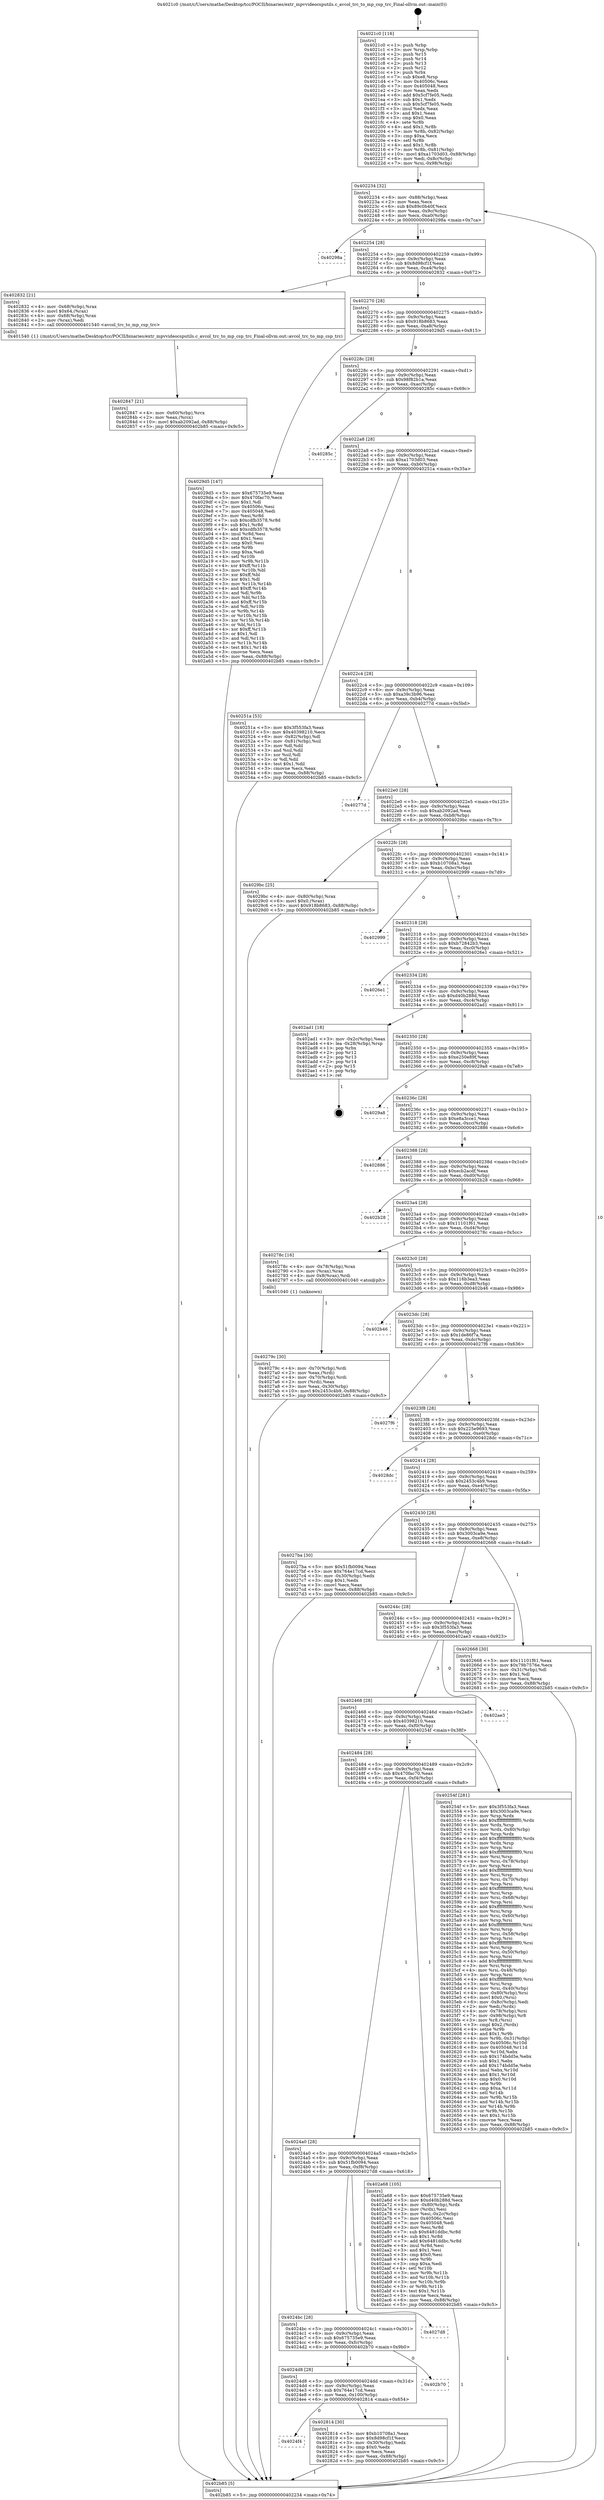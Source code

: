 digraph "0x4021c0" {
  label = "0x4021c0 (/mnt/c/Users/mathe/Desktop/tcc/POCII/binaries/extr_mpvvideocsputils.c_avcol_trc_to_mp_csp_trc_Final-ollvm.out::main(0))"
  labelloc = "t"
  node[shape=record]

  Entry [label="",width=0.3,height=0.3,shape=circle,fillcolor=black,style=filled]
  "0x402234" [label="{
     0x402234 [32]\l
     | [instrs]\l
     &nbsp;&nbsp;0x402234 \<+6\>: mov -0x88(%rbp),%eax\l
     &nbsp;&nbsp;0x40223a \<+2\>: mov %eax,%ecx\l
     &nbsp;&nbsp;0x40223c \<+6\>: sub $0x89c0b40f,%ecx\l
     &nbsp;&nbsp;0x402242 \<+6\>: mov %eax,-0x9c(%rbp)\l
     &nbsp;&nbsp;0x402248 \<+6\>: mov %ecx,-0xa0(%rbp)\l
     &nbsp;&nbsp;0x40224e \<+6\>: je 000000000040298a \<main+0x7ca\>\l
  }"]
  "0x40298a" [label="{
     0x40298a\l
  }", style=dashed]
  "0x402254" [label="{
     0x402254 [28]\l
     | [instrs]\l
     &nbsp;&nbsp;0x402254 \<+5\>: jmp 0000000000402259 \<main+0x99\>\l
     &nbsp;&nbsp;0x402259 \<+6\>: mov -0x9c(%rbp),%eax\l
     &nbsp;&nbsp;0x40225f \<+5\>: sub $0x8d98cf1f,%eax\l
     &nbsp;&nbsp;0x402264 \<+6\>: mov %eax,-0xa4(%rbp)\l
     &nbsp;&nbsp;0x40226a \<+6\>: je 0000000000402832 \<main+0x672\>\l
  }"]
  Exit [label="",width=0.3,height=0.3,shape=circle,fillcolor=black,style=filled,peripheries=2]
  "0x402832" [label="{
     0x402832 [21]\l
     | [instrs]\l
     &nbsp;&nbsp;0x402832 \<+4\>: mov -0x68(%rbp),%rax\l
     &nbsp;&nbsp;0x402836 \<+6\>: movl $0x64,(%rax)\l
     &nbsp;&nbsp;0x40283c \<+4\>: mov -0x68(%rbp),%rax\l
     &nbsp;&nbsp;0x402840 \<+2\>: mov (%rax),%edi\l
     &nbsp;&nbsp;0x402842 \<+5\>: call 0000000000401540 \<avcol_trc_to_mp_csp_trc\>\l
     | [calls]\l
     &nbsp;&nbsp;0x401540 \{1\} (/mnt/c/Users/mathe/Desktop/tcc/POCII/binaries/extr_mpvvideocsputils.c_avcol_trc_to_mp_csp_trc_Final-ollvm.out::avcol_trc_to_mp_csp_trc)\l
  }"]
  "0x402270" [label="{
     0x402270 [28]\l
     | [instrs]\l
     &nbsp;&nbsp;0x402270 \<+5\>: jmp 0000000000402275 \<main+0xb5\>\l
     &nbsp;&nbsp;0x402275 \<+6\>: mov -0x9c(%rbp),%eax\l
     &nbsp;&nbsp;0x40227b \<+5\>: sub $0x918b8683,%eax\l
     &nbsp;&nbsp;0x402280 \<+6\>: mov %eax,-0xa8(%rbp)\l
     &nbsp;&nbsp;0x402286 \<+6\>: je 00000000004029d5 \<main+0x815\>\l
  }"]
  "0x402847" [label="{
     0x402847 [21]\l
     | [instrs]\l
     &nbsp;&nbsp;0x402847 \<+4\>: mov -0x60(%rbp),%rcx\l
     &nbsp;&nbsp;0x40284b \<+2\>: mov %eax,(%rcx)\l
     &nbsp;&nbsp;0x40284d \<+10\>: movl $0xab2092ad,-0x88(%rbp)\l
     &nbsp;&nbsp;0x402857 \<+5\>: jmp 0000000000402b85 \<main+0x9c5\>\l
  }"]
  "0x4029d5" [label="{
     0x4029d5 [147]\l
     | [instrs]\l
     &nbsp;&nbsp;0x4029d5 \<+5\>: mov $0x675735e9,%eax\l
     &nbsp;&nbsp;0x4029da \<+5\>: mov $0x470fac70,%ecx\l
     &nbsp;&nbsp;0x4029df \<+2\>: mov $0x1,%dl\l
     &nbsp;&nbsp;0x4029e1 \<+7\>: mov 0x40506c,%esi\l
     &nbsp;&nbsp;0x4029e8 \<+7\>: mov 0x405048,%edi\l
     &nbsp;&nbsp;0x4029ef \<+3\>: mov %esi,%r8d\l
     &nbsp;&nbsp;0x4029f2 \<+7\>: sub $0xcdfb3578,%r8d\l
     &nbsp;&nbsp;0x4029f9 \<+4\>: sub $0x1,%r8d\l
     &nbsp;&nbsp;0x4029fd \<+7\>: add $0xcdfb3578,%r8d\l
     &nbsp;&nbsp;0x402a04 \<+4\>: imul %r8d,%esi\l
     &nbsp;&nbsp;0x402a08 \<+3\>: and $0x1,%esi\l
     &nbsp;&nbsp;0x402a0b \<+3\>: cmp $0x0,%esi\l
     &nbsp;&nbsp;0x402a0e \<+4\>: sete %r9b\l
     &nbsp;&nbsp;0x402a12 \<+3\>: cmp $0xa,%edi\l
     &nbsp;&nbsp;0x402a15 \<+4\>: setl %r10b\l
     &nbsp;&nbsp;0x402a19 \<+3\>: mov %r9b,%r11b\l
     &nbsp;&nbsp;0x402a1c \<+4\>: xor $0xff,%r11b\l
     &nbsp;&nbsp;0x402a20 \<+3\>: mov %r10b,%bl\l
     &nbsp;&nbsp;0x402a23 \<+3\>: xor $0xff,%bl\l
     &nbsp;&nbsp;0x402a26 \<+3\>: xor $0x1,%dl\l
     &nbsp;&nbsp;0x402a29 \<+3\>: mov %r11b,%r14b\l
     &nbsp;&nbsp;0x402a2c \<+4\>: and $0xff,%r14b\l
     &nbsp;&nbsp;0x402a30 \<+3\>: and %dl,%r9b\l
     &nbsp;&nbsp;0x402a33 \<+3\>: mov %bl,%r15b\l
     &nbsp;&nbsp;0x402a36 \<+4\>: and $0xff,%r15b\l
     &nbsp;&nbsp;0x402a3a \<+3\>: and %dl,%r10b\l
     &nbsp;&nbsp;0x402a3d \<+3\>: or %r9b,%r14b\l
     &nbsp;&nbsp;0x402a40 \<+3\>: or %r10b,%r15b\l
     &nbsp;&nbsp;0x402a43 \<+3\>: xor %r15b,%r14b\l
     &nbsp;&nbsp;0x402a46 \<+3\>: or %bl,%r11b\l
     &nbsp;&nbsp;0x402a49 \<+4\>: xor $0xff,%r11b\l
     &nbsp;&nbsp;0x402a4d \<+3\>: or $0x1,%dl\l
     &nbsp;&nbsp;0x402a50 \<+3\>: and %dl,%r11b\l
     &nbsp;&nbsp;0x402a53 \<+3\>: or %r11b,%r14b\l
     &nbsp;&nbsp;0x402a56 \<+4\>: test $0x1,%r14b\l
     &nbsp;&nbsp;0x402a5a \<+3\>: cmovne %ecx,%eax\l
     &nbsp;&nbsp;0x402a5d \<+6\>: mov %eax,-0x88(%rbp)\l
     &nbsp;&nbsp;0x402a63 \<+5\>: jmp 0000000000402b85 \<main+0x9c5\>\l
  }"]
  "0x40228c" [label="{
     0x40228c [28]\l
     | [instrs]\l
     &nbsp;&nbsp;0x40228c \<+5\>: jmp 0000000000402291 \<main+0xd1\>\l
     &nbsp;&nbsp;0x402291 \<+6\>: mov -0x9c(%rbp),%eax\l
     &nbsp;&nbsp;0x402297 \<+5\>: sub $0x98f82b1a,%eax\l
     &nbsp;&nbsp;0x40229c \<+6\>: mov %eax,-0xac(%rbp)\l
     &nbsp;&nbsp;0x4022a2 \<+6\>: je 000000000040285c \<main+0x69c\>\l
  }"]
  "0x4024f4" [label="{
     0x4024f4\l
  }", style=dashed]
  "0x40285c" [label="{
     0x40285c\l
  }", style=dashed]
  "0x4022a8" [label="{
     0x4022a8 [28]\l
     | [instrs]\l
     &nbsp;&nbsp;0x4022a8 \<+5\>: jmp 00000000004022ad \<main+0xed\>\l
     &nbsp;&nbsp;0x4022ad \<+6\>: mov -0x9c(%rbp),%eax\l
     &nbsp;&nbsp;0x4022b3 \<+5\>: sub $0xa1703d03,%eax\l
     &nbsp;&nbsp;0x4022b8 \<+6\>: mov %eax,-0xb0(%rbp)\l
     &nbsp;&nbsp;0x4022be \<+6\>: je 000000000040251a \<main+0x35a\>\l
  }"]
  "0x402814" [label="{
     0x402814 [30]\l
     | [instrs]\l
     &nbsp;&nbsp;0x402814 \<+5\>: mov $0xb10708a1,%eax\l
     &nbsp;&nbsp;0x402819 \<+5\>: mov $0x8d98cf1f,%ecx\l
     &nbsp;&nbsp;0x40281e \<+3\>: mov -0x30(%rbp),%edx\l
     &nbsp;&nbsp;0x402821 \<+3\>: cmp $0x0,%edx\l
     &nbsp;&nbsp;0x402824 \<+3\>: cmove %ecx,%eax\l
     &nbsp;&nbsp;0x402827 \<+6\>: mov %eax,-0x88(%rbp)\l
     &nbsp;&nbsp;0x40282d \<+5\>: jmp 0000000000402b85 \<main+0x9c5\>\l
  }"]
  "0x40251a" [label="{
     0x40251a [53]\l
     | [instrs]\l
     &nbsp;&nbsp;0x40251a \<+5\>: mov $0x3f553fa3,%eax\l
     &nbsp;&nbsp;0x40251f \<+5\>: mov $0x40398210,%ecx\l
     &nbsp;&nbsp;0x402524 \<+6\>: mov -0x82(%rbp),%dl\l
     &nbsp;&nbsp;0x40252a \<+7\>: mov -0x81(%rbp),%sil\l
     &nbsp;&nbsp;0x402531 \<+3\>: mov %dl,%dil\l
     &nbsp;&nbsp;0x402534 \<+3\>: and %sil,%dil\l
     &nbsp;&nbsp;0x402537 \<+3\>: xor %sil,%dl\l
     &nbsp;&nbsp;0x40253a \<+3\>: or %dl,%dil\l
     &nbsp;&nbsp;0x40253d \<+4\>: test $0x1,%dil\l
     &nbsp;&nbsp;0x402541 \<+3\>: cmovne %ecx,%eax\l
     &nbsp;&nbsp;0x402544 \<+6\>: mov %eax,-0x88(%rbp)\l
     &nbsp;&nbsp;0x40254a \<+5\>: jmp 0000000000402b85 \<main+0x9c5\>\l
  }"]
  "0x4022c4" [label="{
     0x4022c4 [28]\l
     | [instrs]\l
     &nbsp;&nbsp;0x4022c4 \<+5\>: jmp 00000000004022c9 \<main+0x109\>\l
     &nbsp;&nbsp;0x4022c9 \<+6\>: mov -0x9c(%rbp),%eax\l
     &nbsp;&nbsp;0x4022cf \<+5\>: sub $0xa39c3b96,%eax\l
     &nbsp;&nbsp;0x4022d4 \<+6\>: mov %eax,-0xb4(%rbp)\l
     &nbsp;&nbsp;0x4022da \<+6\>: je 000000000040277d \<main+0x5bd\>\l
  }"]
  "0x402b85" [label="{
     0x402b85 [5]\l
     | [instrs]\l
     &nbsp;&nbsp;0x402b85 \<+5\>: jmp 0000000000402234 \<main+0x74\>\l
  }"]
  "0x4021c0" [label="{
     0x4021c0 [116]\l
     | [instrs]\l
     &nbsp;&nbsp;0x4021c0 \<+1\>: push %rbp\l
     &nbsp;&nbsp;0x4021c1 \<+3\>: mov %rsp,%rbp\l
     &nbsp;&nbsp;0x4021c4 \<+2\>: push %r15\l
     &nbsp;&nbsp;0x4021c6 \<+2\>: push %r14\l
     &nbsp;&nbsp;0x4021c8 \<+2\>: push %r13\l
     &nbsp;&nbsp;0x4021ca \<+2\>: push %r12\l
     &nbsp;&nbsp;0x4021cc \<+1\>: push %rbx\l
     &nbsp;&nbsp;0x4021cd \<+7\>: sub $0xe8,%rsp\l
     &nbsp;&nbsp;0x4021d4 \<+7\>: mov 0x40506c,%eax\l
     &nbsp;&nbsp;0x4021db \<+7\>: mov 0x405048,%ecx\l
     &nbsp;&nbsp;0x4021e2 \<+2\>: mov %eax,%edx\l
     &nbsp;&nbsp;0x4021e4 \<+6\>: add $0x5cf7fe05,%edx\l
     &nbsp;&nbsp;0x4021ea \<+3\>: sub $0x1,%edx\l
     &nbsp;&nbsp;0x4021ed \<+6\>: sub $0x5cf7fe05,%edx\l
     &nbsp;&nbsp;0x4021f3 \<+3\>: imul %edx,%eax\l
     &nbsp;&nbsp;0x4021f6 \<+3\>: and $0x1,%eax\l
     &nbsp;&nbsp;0x4021f9 \<+3\>: cmp $0x0,%eax\l
     &nbsp;&nbsp;0x4021fc \<+4\>: sete %r8b\l
     &nbsp;&nbsp;0x402200 \<+4\>: and $0x1,%r8b\l
     &nbsp;&nbsp;0x402204 \<+7\>: mov %r8b,-0x82(%rbp)\l
     &nbsp;&nbsp;0x40220b \<+3\>: cmp $0xa,%ecx\l
     &nbsp;&nbsp;0x40220e \<+4\>: setl %r8b\l
     &nbsp;&nbsp;0x402212 \<+4\>: and $0x1,%r8b\l
     &nbsp;&nbsp;0x402216 \<+7\>: mov %r8b,-0x81(%rbp)\l
     &nbsp;&nbsp;0x40221d \<+10\>: movl $0xa1703d03,-0x88(%rbp)\l
     &nbsp;&nbsp;0x402227 \<+6\>: mov %edi,-0x8c(%rbp)\l
     &nbsp;&nbsp;0x40222d \<+7\>: mov %rsi,-0x98(%rbp)\l
  }"]
  "0x4024d8" [label="{
     0x4024d8 [28]\l
     | [instrs]\l
     &nbsp;&nbsp;0x4024d8 \<+5\>: jmp 00000000004024dd \<main+0x31d\>\l
     &nbsp;&nbsp;0x4024dd \<+6\>: mov -0x9c(%rbp),%eax\l
     &nbsp;&nbsp;0x4024e3 \<+5\>: sub $0x764e17cd,%eax\l
     &nbsp;&nbsp;0x4024e8 \<+6\>: mov %eax,-0x100(%rbp)\l
     &nbsp;&nbsp;0x4024ee \<+6\>: je 0000000000402814 \<main+0x654\>\l
  }"]
  "0x40277d" [label="{
     0x40277d\l
  }", style=dashed]
  "0x4022e0" [label="{
     0x4022e0 [28]\l
     | [instrs]\l
     &nbsp;&nbsp;0x4022e0 \<+5\>: jmp 00000000004022e5 \<main+0x125\>\l
     &nbsp;&nbsp;0x4022e5 \<+6\>: mov -0x9c(%rbp),%eax\l
     &nbsp;&nbsp;0x4022eb \<+5\>: sub $0xab2092ad,%eax\l
     &nbsp;&nbsp;0x4022f0 \<+6\>: mov %eax,-0xb8(%rbp)\l
     &nbsp;&nbsp;0x4022f6 \<+6\>: je 00000000004029bc \<main+0x7fc\>\l
  }"]
  "0x402b70" [label="{
     0x402b70\l
  }", style=dashed]
  "0x4029bc" [label="{
     0x4029bc [25]\l
     | [instrs]\l
     &nbsp;&nbsp;0x4029bc \<+4\>: mov -0x80(%rbp),%rax\l
     &nbsp;&nbsp;0x4029c0 \<+6\>: movl $0x0,(%rax)\l
     &nbsp;&nbsp;0x4029c6 \<+10\>: movl $0x918b8683,-0x88(%rbp)\l
     &nbsp;&nbsp;0x4029d0 \<+5\>: jmp 0000000000402b85 \<main+0x9c5\>\l
  }"]
  "0x4022fc" [label="{
     0x4022fc [28]\l
     | [instrs]\l
     &nbsp;&nbsp;0x4022fc \<+5\>: jmp 0000000000402301 \<main+0x141\>\l
     &nbsp;&nbsp;0x402301 \<+6\>: mov -0x9c(%rbp),%eax\l
     &nbsp;&nbsp;0x402307 \<+5\>: sub $0xb10708a1,%eax\l
     &nbsp;&nbsp;0x40230c \<+6\>: mov %eax,-0xbc(%rbp)\l
     &nbsp;&nbsp;0x402312 \<+6\>: je 0000000000402999 \<main+0x7d9\>\l
  }"]
  "0x4024bc" [label="{
     0x4024bc [28]\l
     | [instrs]\l
     &nbsp;&nbsp;0x4024bc \<+5\>: jmp 00000000004024c1 \<main+0x301\>\l
     &nbsp;&nbsp;0x4024c1 \<+6\>: mov -0x9c(%rbp),%eax\l
     &nbsp;&nbsp;0x4024c7 \<+5\>: sub $0x675735e9,%eax\l
     &nbsp;&nbsp;0x4024cc \<+6\>: mov %eax,-0xfc(%rbp)\l
     &nbsp;&nbsp;0x4024d2 \<+6\>: je 0000000000402b70 \<main+0x9b0\>\l
  }"]
  "0x402999" [label="{
     0x402999\l
  }", style=dashed]
  "0x402318" [label="{
     0x402318 [28]\l
     | [instrs]\l
     &nbsp;&nbsp;0x402318 \<+5\>: jmp 000000000040231d \<main+0x15d\>\l
     &nbsp;&nbsp;0x40231d \<+6\>: mov -0x9c(%rbp),%eax\l
     &nbsp;&nbsp;0x402323 \<+5\>: sub $0xb72842b3,%eax\l
     &nbsp;&nbsp;0x402328 \<+6\>: mov %eax,-0xc0(%rbp)\l
     &nbsp;&nbsp;0x40232e \<+6\>: je 00000000004026e1 \<main+0x521\>\l
  }"]
  "0x4027d8" [label="{
     0x4027d8\l
  }", style=dashed]
  "0x4026e1" [label="{
     0x4026e1\l
  }", style=dashed]
  "0x402334" [label="{
     0x402334 [28]\l
     | [instrs]\l
     &nbsp;&nbsp;0x402334 \<+5\>: jmp 0000000000402339 \<main+0x179\>\l
     &nbsp;&nbsp;0x402339 \<+6\>: mov -0x9c(%rbp),%eax\l
     &nbsp;&nbsp;0x40233f \<+5\>: sub $0xd40b288d,%eax\l
     &nbsp;&nbsp;0x402344 \<+6\>: mov %eax,-0xc4(%rbp)\l
     &nbsp;&nbsp;0x40234a \<+6\>: je 0000000000402ad1 \<main+0x911\>\l
  }"]
  "0x4024a0" [label="{
     0x4024a0 [28]\l
     | [instrs]\l
     &nbsp;&nbsp;0x4024a0 \<+5\>: jmp 00000000004024a5 \<main+0x2e5\>\l
     &nbsp;&nbsp;0x4024a5 \<+6\>: mov -0x9c(%rbp),%eax\l
     &nbsp;&nbsp;0x4024ab \<+5\>: sub $0x51fb0094,%eax\l
     &nbsp;&nbsp;0x4024b0 \<+6\>: mov %eax,-0xf8(%rbp)\l
     &nbsp;&nbsp;0x4024b6 \<+6\>: je 00000000004027d8 \<main+0x618\>\l
  }"]
  "0x402ad1" [label="{
     0x402ad1 [18]\l
     | [instrs]\l
     &nbsp;&nbsp;0x402ad1 \<+3\>: mov -0x2c(%rbp),%eax\l
     &nbsp;&nbsp;0x402ad4 \<+4\>: lea -0x28(%rbp),%rsp\l
     &nbsp;&nbsp;0x402ad8 \<+1\>: pop %rbx\l
     &nbsp;&nbsp;0x402ad9 \<+2\>: pop %r12\l
     &nbsp;&nbsp;0x402adb \<+2\>: pop %r13\l
     &nbsp;&nbsp;0x402add \<+2\>: pop %r14\l
     &nbsp;&nbsp;0x402adf \<+2\>: pop %r15\l
     &nbsp;&nbsp;0x402ae1 \<+1\>: pop %rbp\l
     &nbsp;&nbsp;0x402ae2 \<+1\>: ret\l
  }"]
  "0x402350" [label="{
     0x402350 [28]\l
     | [instrs]\l
     &nbsp;&nbsp;0x402350 \<+5\>: jmp 0000000000402355 \<main+0x195\>\l
     &nbsp;&nbsp;0x402355 \<+6\>: mov -0x9c(%rbp),%eax\l
     &nbsp;&nbsp;0x40235b \<+5\>: sub $0xe250e89f,%eax\l
     &nbsp;&nbsp;0x402360 \<+6\>: mov %eax,-0xc8(%rbp)\l
     &nbsp;&nbsp;0x402366 \<+6\>: je 00000000004029a8 \<main+0x7e8\>\l
  }"]
  "0x402a68" [label="{
     0x402a68 [105]\l
     | [instrs]\l
     &nbsp;&nbsp;0x402a68 \<+5\>: mov $0x675735e9,%eax\l
     &nbsp;&nbsp;0x402a6d \<+5\>: mov $0xd40b288d,%ecx\l
     &nbsp;&nbsp;0x402a72 \<+4\>: mov -0x80(%rbp),%rdx\l
     &nbsp;&nbsp;0x402a76 \<+2\>: mov (%rdx),%esi\l
     &nbsp;&nbsp;0x402a78 \<+3\>: mov %esi,-0x2c(%rbp)\l
     &nbsp;&nbsp;0x402a7b \<+7\>: mov 0x40506c,%esi\l
     &nbsp;&nbsp;0x402a82 \<+7\>: mov 0x405048,%edi\l
     &nbsp;&nbsp;0x402a89 \<+3\>: mov %esi,%r8d\l
     &nbsp;&nbsp;0x402a8c \<+7\>: sub $0x6481ddbc,%r8d\l
     &nbsp;&nbsp;0x402a93 \<+4\>: sub $0x1,%r8d\l
     &nbsp;&nbsp;0x402a97 \<+7\>: add $0x6481ddbc,%r8d\l
     &nbsp;&nbsp;0x402a9e \<+4\>: imul %r8d,%esi\l
     &nbsp;&nbsp;0x402aa2 \<+3\>: and $0x1,%esi\l
     &nbsp;&nbsp;0x402aa5 \<+3\>: cmp $0x0,%esi\l
     &nbsp;&nbsp;0x402aa8 \<+4\>: sete %r9b\l
     &nbsp;&nbsp;0x402aac \<+3\>: cmp $0xa,%edi\l
     &nbsp;&nbsp;0x402aaf \<+4\>: setl %r10b\l
     &nbsp;&nbsp;0x402ab3 \<+3\>: mov %r9b,%r11b\l
     &nbsp;&nbsp;0x402ab6 \<+3\>: and %r10b,%r11b\l
     &nbsp;&nbsp;0x402ab9 \<+3\>: xor %r10b,%r9b\l
     &nbsp;&nbsp;0x402abc \<+3\>: or %r9b,%r11b\l
     &nbsp;&nbsp;0x402abf \<+4\>: test $0x1,%r11b\l
     &nbsp;&nbsp;0x402ac3 \<+3\>: cmovne %ecx,%eax\l
     &nbsp;&nbsp;0x402ac6 \<+6\>: mov %eax,-0x88(%rbp)\l
     &nbsp;&nbsp;0x402acc \<+5\>: jmp 0000000000402b85 \<main+0x9c5\>\l
  }"]
  "0x4029a8" [label="{
     0x4029a8\l
  }", style=dashed]
  "0x40236c" [label="{
     0x40236c [28]\l
     | [instrs]\l
     &nbsp;&nbsp;0x40236c \<+5\>: jmp 0000000000402371 \<main+0x1b1\>\l
     &nbsp;&nbsp;0x402371 \<+6\>: mov -0x9c(%rbp),%eax\l
     &nbsp;&nbsp;0x402377 \<+5\>: sub $0xe8a3cce1,%eax\l
     &nbsp;&nbsp;0x40237c \<+6\>: mov %eax,-0xcc(%rbp)\l
     &nbsp;&nbsp;0x402382 \<+6\>: je 0000000000402886 \<main+0x6c6\>\l
  }"]
  "0x40279c" [label="{
     0x40279c [30]\l
     | [instrs]\l
     &nbsp;&nbsp;0x40279c \<+4\>: mov -0x70(%rbp),%rdi\l
     &nbsp;&nbsp;0x4027a0 \<+2\>: mov %eax,(%rdi)\l
     &nbsp;&nbsp;0x4027a2 \<+4\>: mov -0x70(%rbp),%rdi\l
     &nbsp;&nbsp;0x4027a6 \<+2\>: mov (%rdi),%eax\l
     &nbsp;&nbsp;0x4027a8 \<+3\>: mov %eax,-0x30(%rbp)\l
     &nbsp;&nbsp;0x4027ab \<+10\>: movl $0x2453c4b9,-0x88(%rbp)\l
     &nbsp;&nbsp;0x4027b5 \<+5\>: jmp 0000000000402b85 \<main+0x9c5\>\l
  }"]
  "0x402886" [label="{
     0x402886\l
  }", style=dashed]
  "0x402388" [label="{
     0x402388 [28]\l
     | [instrs]\l
     &nbsp;&nbsp;0x402388 \<+5\>: jmp 000000000040238d \<main+0x1cd\>\l
     &nbsp;&nbsp;0x40238d \<+6\>: mov -0x9c(%rbp),%eax\l
     &nbsp;&nbsp;0x402393 \<+5\>: sub $0xecb2acdf,%eax\l
     &nbsp;&nbsp;0x402398 \<+6\>: mov %eax,-0xd0(%rbp)\l
     &nbsp;&nbsp;0x40239e \<+6\>: je 0000000000402b28 \<main+0x968\>\l
  }"]
  "0x402484" [label="{
     0x402484 [28]\l
     | [instrs]\l
     &nbsp;&nbsp;0x402484 \<+5\>: jmp 0000000000402489 \<main+0x2c9\>\l
     &nbsp;&nbsp;0x402489 \<+6\>: mov -0x9c(%rbp),%eax\l
     &nbsp;&nbsp;0x40248f \<+5\>: sub $0x470fac70,%eax\l
     &nbsp;&nbsp;0x402494 \<+6\>: mov %eax,-0xf4(%rbp)\l
     &nbsp;&nbsp;0x40249a \<+6\>: je 0000000000402a68 \<main+0x8a8\>\l
  }"]
  "0x402b28" [label="{
     0x402b28\l
  }", style=dashed]
  "0x4023a4" [label="{
     0x4023a4 [28]\l
     | [instrs]\l
     &nbsp;&nbsp;0x4023a4 \<+5\>: jmp 00000000004023a9 \<main+0x1e9\>\l
     &nbsp;&nbsp;0x4023a9 \<+6\>: mov -0x9c(%rbp),%eax\l
     &nbsp;&nbsp;0x4023af \<+5\>: sub $0x11101f61,%eax\l
     &nbsp;&nbsp;0x4023b4 \<+6\>: mov %eax,-0xd4(%rbp)\l
     &nbsp;&nbsp;0x4023ba \<+6\>: je 000000000040278c \<main+0x5cc\>\l
  }"]
  "0x40254f" [label="{
     0x40254f [281]\l
     | [instrs]\l
     &nbsp;&nbsp;0x40254f \<+5\>: mov $0x3f553fa3,%eax\l
     &nbsp;&nbsp;0x402554 \<+5\>: mov $0x3003ca9e,%ecx\l
     &nbsp;&nbsp;0x402559 \<+3\>: mov %rsp,%rdx\l
     &nbsp;&nbsp;0x40255c \<+4\>: add $0xfffffffffffffff0,%rdx\l
     &nbsp;&nbsp;0x402560 \<+3\>: mov %rdx,%rsp\l
     &nbsp;&nbsp;0x402563 \<+4\>: mov %rdx,-0x80(%rbp)\l
     &nbsp;&nbsp;0x402567 \<+3\>: mov %rsp,%rdx\l
     &nbsp;&nbsp;0x40256a \<+4\>: add $0xfffffffffffffff0,%rdx\l
     &nbsp;&nbsp;0x40256e \<+3\>: mov %rdx,%rsp\l
     &nbsp;&nbsp;0x402571 \<+3\>: mov %rsp,%rsi\l
     &nbsp;&nbsp;0x402574 \<+4\>: add $0xfffffffffffffff0,%rsi\l
     &nbsp;&nbsp;0x402578 \<+3\>: mov %rsi,%rsp\l
     &nbsp;&nbsp;0x40257b \<+4\>: mov %rsi,-0x78(%rbp)\l
     &nbsp;&nbsp;0x40257f \<+3\>: mov %rsp,%rsi\l
     &nbsp;&nbsp;0x402582 \<+4\>: add $0xfffffffffffffff0,%rsi\l
     &nbsp;&nbsp;0x402586 \<+3\>: mov %rsi,%rsp\l
     &nbsp;&nbsp;0x402589 \<+4\>: mov %rsi,-0x70(%rbp)\l
     &nbsp;&nbsp;0x40258d \<+3\>: mov %rsp,%rsi\l
     &nbsp;&nbsp;0x402590 \<+4\>: add $0xfffffffffffffff0,%rsi\l
     &nbsp;&nbsp;0x402594 \<+3\>: mov %rsi,%rsp\l
     &nbsp;&nbsp;0x402597 \<+4\>: mov %rsi,-0x68(%rbp)\l
     &nbsp;&nbsp;0x40259b \<+3\>: mov %rsp,%rsi\l
     &nbsp;&nbsp;0x40259e \<+4\>: add $0xfffffffffffffff0,%rsi\l
     &nbsp;&nbsp;0x4025a2 \<+3\>: mov %rsi,%rsp\l
     &nbsp;&nbsp;0x4025a5 \<+4\>: mov %rsi,-0x60(%rbp)\l
     &nbsp;&nbsp;0x4025a9 \<+3\>: mov %rsp,%rsi\l
     &nbsp;&nbsp;0x4025ac \<+4\>: add $0xfffffffffffffff0,%rsi\l
     &nbsp;&nbsp;0x4025b0 \<+3\>: mov %rsi,%rsp\l
     &nbsp;&nbsp;0x4025b3 \<+4\>: mov %rsi,-0x58(%rbp)\l
     &nbsp;&nbsp;0x4025b7 \<+3\>: mov %rsp,%rsi\l
     &nbsp;&nbsp;0x4025ba \<+4\>: add $0xfffffffffffffff0,%rsi\l
     &nbsp;&nbsp;0x4025be \<+3\>: mov %rsi,%rsp\l
     &nbsp;&nbsp;0x4025c1 \<+4\>: mov %rsi,-0x50(%rbp)\l
     &nbsp;&nbsp;0x4025c5 \<+3\>: mov %rsp,%rsi\l
     &nbsp;&nbsp;0x4025c8 \<+4\>: add $0xfffffffffffffff0,%rsi\l
     &nbsp;&nbsp;0x4025cc \<+3\>: mov %rsi,%rsp\l
     &nbsp;&nbsp;0x4025cf \<+4\>: mov %rsi,-0x48(%rbp)\l
     &nbsp;&nbsp;0x4025d3 \<+3\>: mov %rsp,%rsi\l
     &nbsp;&nbsp;0x4025d6 \<+4\>: add $0xfffffffffffffff0,%rsi\l
     &nbsp;&nbsp;0x4025da \<+3\>: mov %rsi,%rsp\l
     &nbsp;&nbsp;0x4025dd \<+4\>: mov %rsi,-0x40(%rbp)\l
     &nbsp;&nbsp;0x4025e1 \<+4\>: mov -0x80(%rbp),%rsi\l
     &nbsp;&nbsp;0x4025e5 \<+6\>: movl $0x0,(%rsi)\l
     &nbsp;&nbsp;0x4025eb \<+6\>: mov -0x8c(%rbp),%edi\l
     &nbsp;&nbsp;0x4025f1 \<+2\>: mov %edi,(%rdx)\l
     &nbsp;&nbsp;0x4025f3 \<+4\>: mov -0x78(%rbp),%rsi\l
     &nbsp;&nbsp;0x4025f7 \<+7\>: mov -0x98(%rbp),%r8\l
     &nbsp;&nbsp;0x4025fe \<+3\>: mov %r8,(%rsi)\l
     &nbsp;&nbsp;0x402601 \<+3\>: cmpl $0x2,(%rdx)\l
     &nbsp;&nbsp;0x402604 \<+4\>: setne %r9b\l
     &nbsp;&nbsp;0x402608 \<+4\>: and $0x1,%r9b\l
     &nbsp;&nbsp;0x40260c \<+4\>: mov %r9b,-0x31(%rbp)\l
     &nbsp;&nbsp;0x402610 \<+8\>: mov 0x40506c,%r10d\l
     &nbsp;&nbsp;0x402618 \<+8\>: mov 0x405048,%r11d\l
     &nbsp;&nbsp;0x402620 \<+3\>: mov %r10d,%ebx\l
     &nbsp;&nbsp;0x402623 \<+6\>: sub $0x174bdd5e,%ebx\l
     &nbsp;&nbsp;0x402629 \<+3\>: sub $0x1,%ebx\l
     &nbsp;&nbsp;0x40262c \<+6\>: add $0x174bdd5e,%ebx\l
     &nbsp;&nbsp;0x402632 \<+4\>: imul %ebx,%r10d\l
     &nbsp;&nbsp;0x402636 \<+4\>: and $0x1,%r10d\l
     &nbsp;&nbsp;0x40263a \<+4\>: cmp $0x0,%r10d\l
     &nbsp;&nbsp;0x40263e \<+4\>: sete %r9b\l
     &nbsp;&nbsp;0x402642 \<+4\>: cmp $0xa,%r11d\l
     &nbsp;&nbsp;0x402646 \<+4\>: setl %r14b\l
     &nbsp;&nbsp;0x40264a \<+3\>: mov %r9b,%r15b\l
     &nbsp;&nbsp;0x40264d \<+3\>: and %r14b,%r15b\l
     &nbsp;&nbsp;0x402650 \<+3\>: xor %r14b,%r9b\l
     &nbsp;&nbsp;0x402653 \<+3\>: or %r9b,%r15b\l
     &nbsp;&nbsp;0x402656 \<+4\>: test $0x1,%r15b\l
     &nbsp;&nbsp;0x40265a \<+3\>: cmovne %ecx,%eax\l
     &nbsp;&nbsp;0x40265d \<+6\>: mov %eax,-0x88(%rbp)\l
     &nbsp;&nbsp;0x402663 \<+5\>: jmp 0000000000402b85 \<main+0x9c5\>\l
  }"]
  "0x40278c" [label="{
     0x40278c [16]\l
     | [instrs]\l
     &nbsp;&nbsp;0x40278c \<+4\>: mov -0x78(%rbp),%rax\l
     &nbsp;&nbsp;0x402790 \<+3\>: mov (%rax),%rax\l
     &nbsp;&nbsp;0x402793 \<+4\>: mov 0x8(%rax),%rdi\l
     &nbsp;&nbsp;0x402797 \<+5\>: call 0000000000401040 \<atoi@plt\>\l
     | [calls]\l
     &nbsp;&nbsp;0x401040 \{1\} (unknown)\l
  }"]
  "0x4023c0" [label="{
     0x4023c0 [28]\l
     | [instrs]\l
     &nbsp;&nbsp;0x4023c0 \<+5\>: jmp 00000000004023c5 \<main+0x205\>\l
     &nbsp;&nbsp;0x4023c5 \<+6\>: mov -0x9c(%rbp),%eax\l
     &nbsp;&nbsp;0x4023cb \<+5\>: sub $0x116b3ea3,%eax\l
     &nbsp;&nbsp;0x4023d0 \<+6\>: mov %eax,-0xd8(%rbp)\l
     &nbsp;&nbsp;0x4023d6 \<+6\>: je 0000000000402b46 \<main+0x986\>\l
  }"]
  "0x402468" [label="{
     0x402468 [28]\l
     | [instrs]\l
     &nbsp;&nbsp;0x402468 \<+5\>: jmp 000000000040246d \<main+0x2ad\>\l
     &nbsp;&nbsp;0x40246d \<+6\>: mov -0x9c(%rbp),%eax\l
     &nbsp;&nbsp;0x402473 \<+5\>: sub $0x40398210,%eax\l
     &nbsp;&nbsp;0x402478 \<+6\>: mov %eax,-0xf0(%rbp)\l
     &nbsp;&nbsp;0x40247e \<+6\>: je 000000000040254f \<main+0x38f\>\l
  }"]
  "0x402b46" [label="{
     0x402b46\l
  }", style=dashed]
  "0x4023dc" [label="{
     0x4023dc [28]\l
     | [instrs]\l
     &nbsp;&nbsp;0x4023dc \<+5\>: jmp 00000000004023e1 \<main+0x221\>\l
     &nbsp;&nbsp;0x4023e1 \<+6\>: mov -0x9c(%rbp),%eax\l
     &nbsp;&nbsp;0x4023e7 \<+5\>: sub $0x1de86f7a,%eax\l
     &nbsp;&nbsp;0x4023ec \<+6\>: mov %eax,-0xdc(%rbp)\l
     &nbsp;&nbsp;0x4023f2 \<+6\>: je 00000000004027f6 \<main+0x636\>\l
  }"]
  "0x402ae3" [label="{
     0x402ae3\l
  }", style=dashed]
  "0x4027f6" [label="{
     0x4027f6\l
  }", style=dashed]
  "0x4023f8" [label="{
     0x4023f8 [28]\l
     | [instrs]\l
     &nbsp;&nbsp;0x4023f8 \<+5\>: jmp 00000000004023fd \<main+0x23d\>\l
     &nbsp;&nbsp;0x4023fd \<+6\>: mov -0x9c(%rbp),%eax\l
     &nbsp;&nbsp;0x402403 \<+5\>: sub $0x225e9693,%eax\l
     &nbsp;&nbsp;0x402408 \<+6\>: mov %eax,-0xe0(%rbp)\l
     &nbsp;&nbsp;0x40240e \<+6\>: je 00000000004028dc \<main+0x71c\>\l
  }"]
  "0x40244c" [label="{
     0x40244c [28]\l
     | [instrs]\l
     &nbsp;&nbsp;0x40244c \<+5\>: jmp 0000000000402451 \<main+0x291\>\l
     &nbsp;&nbsp;0x402451 \<+6\>: mov -0x9c(%rbp),%eax\l
     &nbsp;&nbsp;0x402457 \<+5\>: sub $0x3f553fa3,%eax\l
     &nbsp;&nbsp;0x40245c \<+6\>: mov %eax,-0xec(%rbp)\l
     &nbsp;&nbsp;0x402462 \<+6\>: je 0000000000402ae3 \<main+0x923\>\l
  }"]
  "0x4028dc" [label="{
     0x4028dc\l
  }", style=dashed]
  "0x402414" [label="{
     0x402414 [28]\l
     | [instrs]\l
     &nbsp;&nbsp;0x402414 \<+5\>: jmp 0000000000402419 \<main+0x259\>\l
     &nbsp;&nbsp;0x402419 \<+6\>: mov -0x9c(%rbp),%eax\l
     &nbsp;&nbsp;0x40241f \<+5\>: sub $0x2453c4b9,%eax\l
     &nbsp;&nbsp;0x402424 \<+6\>: mov %eax,-0xe4(%rbp)\l
     &nbsp;&nbsp;0x40242a \<+6\>: je 00000000004027ba \<main+0x5fa\>\l
  }"]
  "0x402668" [label="{
     0x402668 [30]\l
     | [instrs]\l
     &nbsp;&nbsp;0x402668 \<+5\>: mov $0x11101f61,%eax\l
     &nbsp;&nbsp;0x40266d \<+5\>: mov $0x79b7576e,%ecx\l
     &nbsp;&nbsp;0x402672 \<+3\>: mov -0x31(%rbp),%dl\l
     &nbsp;&nbsp;0x402675 \<+3\>: test $0x1,%dl\l
     &nbsp;&nbsp;0x402678 \<+3\>: cmovne %ecx,%eax\l
     &nbsp;&nbsp;0x40267b \<+6\>: mov %eax,-0x88(%rbp)\l
     &nbsp;&nbsp;0x402681 \<+5\>: jmp 0000000000402b85 \<main+0x9c5\>\l
  }"]
  "0x4027ba" [label="{
     0x4027ba [30]\l
     | [instrs]\l
     &nbsp;&nbsp;0x4027ba \<+5\>: mov $0x51fb0094,%eax\l
     &nbsp;&nbsp;0x4027bf \<+5\>: mov $0x764e17cd,%ecx\l
     &nbsp;&nbsp;0x4027c4 \<+3\>: mov -0x30(%rbp),%edx\l
     &nbsp;&nbsp;0x4027c7 \<+3\>: cmp $0x1,%edx\l
     &nbsp;&nbsp;0x4027ca \<+3\>: cmovl %ecx,%eax\l
     &nbsp;&nbsp;0x4027cd \<+6\>: mov %eax,-0x88(%rbp)\l
     &nbsp;&nbsp;0x4027d3 \<+5\>: jmp 0000000000402b85 \<main+0x9c5\>\l
  }"]
  "0x402430" [label="{
     0x402430 [28]\l
     | [instrs]\l
     &nbsp;&nbsp;0x402430 \<+5\>: jmp 0000000000402435 \<main+0x275\>\l
     &nbsp;&nbsp;0x402435 \<+6\>: mov -0x9c(%rbp),%eax\l
     &nbsp;&nbsp;0x40243b \<+5\>: sub $0x3003ca9e,%eax\l
     &nbsp;&nbsp;0x402440 \<+6\>: mov %eax,-0xe8(%rbp)\l
     &nbsp;&nbsp;0x402446 \<+6\>: je 0000000000402668 \<main+0x4a8\>\l
  }"]
  Entry -> "0x4021c0" [label=" 1"]
  "0x402234" -> "0x40298a" [label=" 0"]
  "0x402234" -> "0x402254" [label=" 11"]
  "0x402ad1" -> Exit [label=" 1"]
  "0x402254" -> "0x402832" [label=" 1"]
  "0x402254" -> "0x402270" [label=" 10"]
  "0x402a68" -> "0x402b85" [label=" 1"]
  "0x402270" -> "0x4029d5" [label=" 1"]
  "0x402270" -> "0x40228c" [label=" 9"]
  "0x4029d5" -> "0x402b85" [label=" 1"]
  "0x40228c" -> "0x40285c" [label=" 0"]
  "0x40228c" -> "0x4022a8" [label=" 9"]
  "0x4029bc" -> "0x402b85" [label=" 1"]
  "0x4022a8" -> "0x40251a" [label=" 1"]
  "0x4022a8" -> "0x4022c4" [label=" 8"]
  "0x40251a" -> "0x402b85" [label=" 1"]
  "0x4021c0" -> "0x402234" [label=" 1"]
  "0x402b85" -> "0x402234" [label=" 10"]
  "0x402847" -> "0x402b85" [label=" 1"]
  "0x4022c4" -> "0x40277d" [label=" 0"]
  "0x4022c4" -> "0x4022e0" [label=" 8"]
  "0x402814" -> "0x402b85" [label=" 1"]
  "0x4022e0" -> "0x4029bc" [label=" 1"]
  "0x4022e0" -> "0x4022fc" [label=" 7"]
  "0x4024d8" -> "0x4024f4" [label=" 0"]
  "0x4022fc" -> "0x402999" [label=" 0"]
  "0x4022fc" -> "0x402318" [label=" 7"]
  "0x402832" -> "0x402847" [label=" 1"]
  "0x402318" -> "0x4026e1" [label=" 0"]
  "0x402318" -> "0x402334" [label=" 7"]
  "0x4024bc" -> "0x4024d8" [label=" 1"]
  "0x402334" -> "0x402ad1" [label=" 1"]
  "0x402334" -> "0x402350" [label=" 6"]
  "0x4024d8" -> "0x402814" [label=" 1"]
  "0x402350" -> "0x4029a8" [label=" 0"]
  "0x402350" -> "0x40236c" [label=" 6"]
  "0x4024a0" -> "0x4024bc" [label=" 1"]
  "0x40236c" -> "0x402886" [label=" 0"]
  "0x40236c" -> "0x402388" [label=" 6"]
  "0x4024bc" -> "0x402b70" [label=" 0"]
  "0x402388" -> "0x402b28" [label=" 0"]
  "0x402388" -> "0x4023a4" [label=" 6"]
  "0x402484" -> "0x402a68" [label=" 1"]
  "0x4023a4" -> "0x40278c" [label=" 1"]
  "0x4023a4" -> "0x4023c0" [label=" 5"]
  "0x4024a0" -> "0x4027d8" [label=" 0"]
  "0x4023c0" -> "0x402b46" [label=" 0"]
  "0x4023c0" -> "0x4023dc" [label=" 5"]
  "0x40279c" -> "0x402b85" [label=" 1"]
  "0x4023dc" -> "0x4027f6" [label=" 0"]
  "0x4023dc" -> "0x4023f8" [label=" 5"]
  "0x40278c" -> "0x40279c" [label=" 1"]
  "0x4023f8" -> "0x4028dc" [label=" 0"]
  "0x4023f8" -> "0x402414" [label=" 5"]
  "0x40254f" -> "0x402b85" [label=" 1"]
  "0x402414" -> "0x4027ba" [label=" 1"]
  "0x402414" -> "0x402430" [label=" 4"]
  "0x402484" -> "0x4024a0" [label=" 1"]
  "0x402430" -> "0x402668" [label=" 1"]
  "0x402430" -> "0x40244c" [label=" 3"]
  "0x402668" -> "0x402b85" [label=" 1"]
  "0x40244c" -> "0x402ae3" [label=" 0"]
  "0x40244c" -> "0x402468" [label=" 3"]
  "0x4027ba" -> "0x402b85" [label=" 1"]
  "0x402468" -> "0x40254f" [label=" 1"]
  "0x402468" -> "0x402484" [label=" 2"]
}
